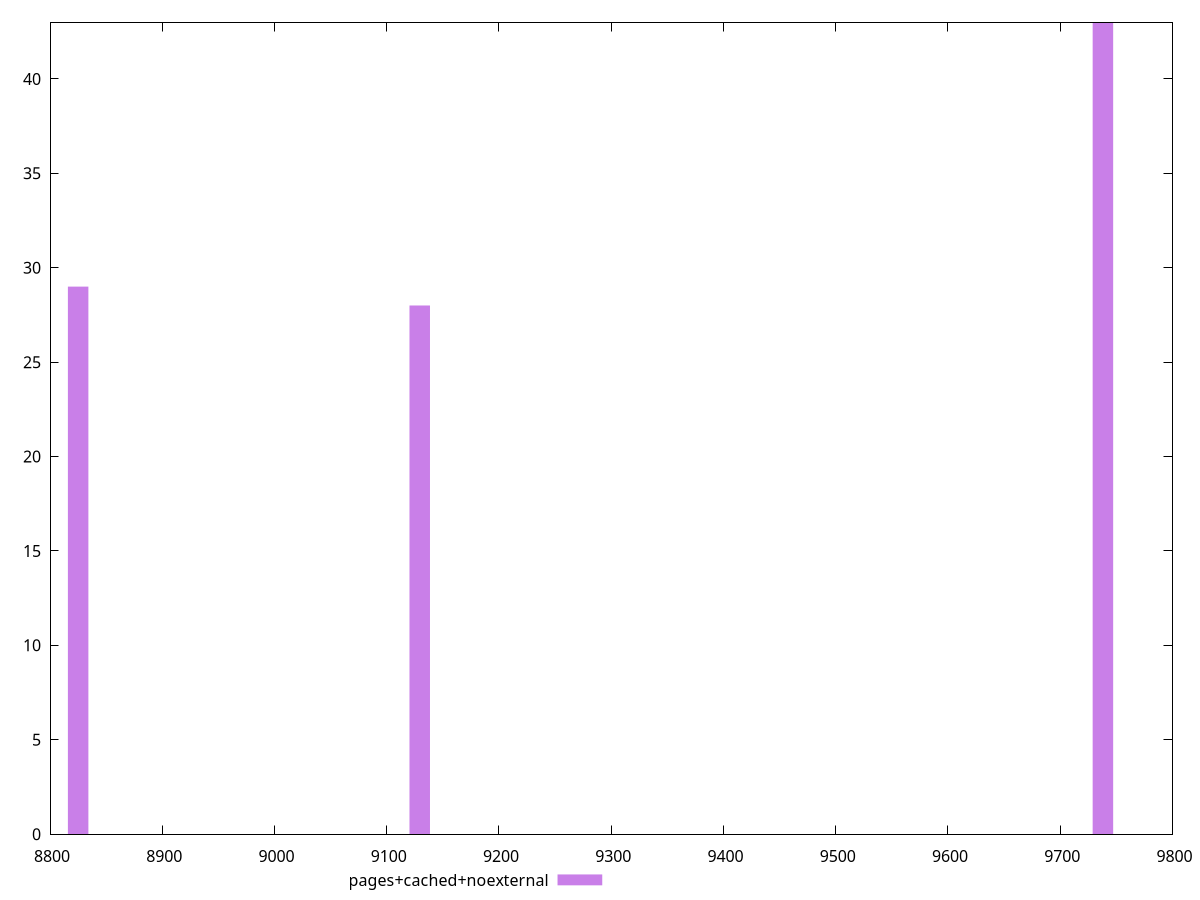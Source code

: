 $_pagesCachedNoexternal <<EOF
9738.00410229686 43
9129.378845903306 28
8825.06621770653 29
EOF
$_pagesCachedNoexternalNojs <<EOF
EOF
set key outside below
set terminal pngcairo
set output "report_00006_2020-11-02T20-21-41.718Z/largest-contentful-paint/largest-contentful-paint_pages+cached+noexternal_pages+cached+noexternal+nojs+hist.png"
set boxwidth 18.258757691806604
set style fill transparent solid 0.5 noborder
set yrange [0:43]
plot $_pagesCachedNoexternal title "pages+cached+noexternal" with boxes ,$_pagesCachedNoexternalNojs title "pages+cached+noexternal+nojs" with boxes ,